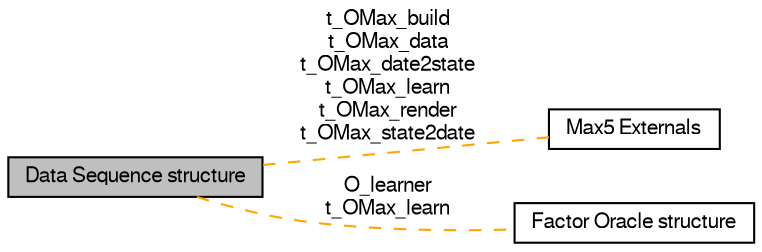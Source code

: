digraph structs
{
  bgcolor="transparent";
  edge [fontname="FreeSans",fontsize="10",labelfontname="FreeSans",labelfontsize="10"];
  node [fontname="FreeSans",fontsize="10",shape=record];
  rankdir=LR;
  Node0 [label="Data Sequence structure",height=0.2,width=0.4,color="black", fillcolor="grey75", style="filled" fontcolor="black"];
  Node2 [label="Max5 Externals",height=0.2,width=0.4,color="black",URL="$group__externals.html"];
  Node1 [label="Factor Oracle structure",height=0.2,width=0.4,color="black",URL="$group__oracle.html"];
  Node0->Node1 [shape=plaintext, label="O_learner\nt_OMax_learn", color="orange", dir="none", style="dashed"];
  Node0->Node2 [shape=plaintext, label="t_OMax_build\nt_OMax_data\nt_OMax_date2state\nt_OMax_learn\nt_OMax_render\nt_OMax_state2date", color="orange", dir="none", style="dashed"];
}
